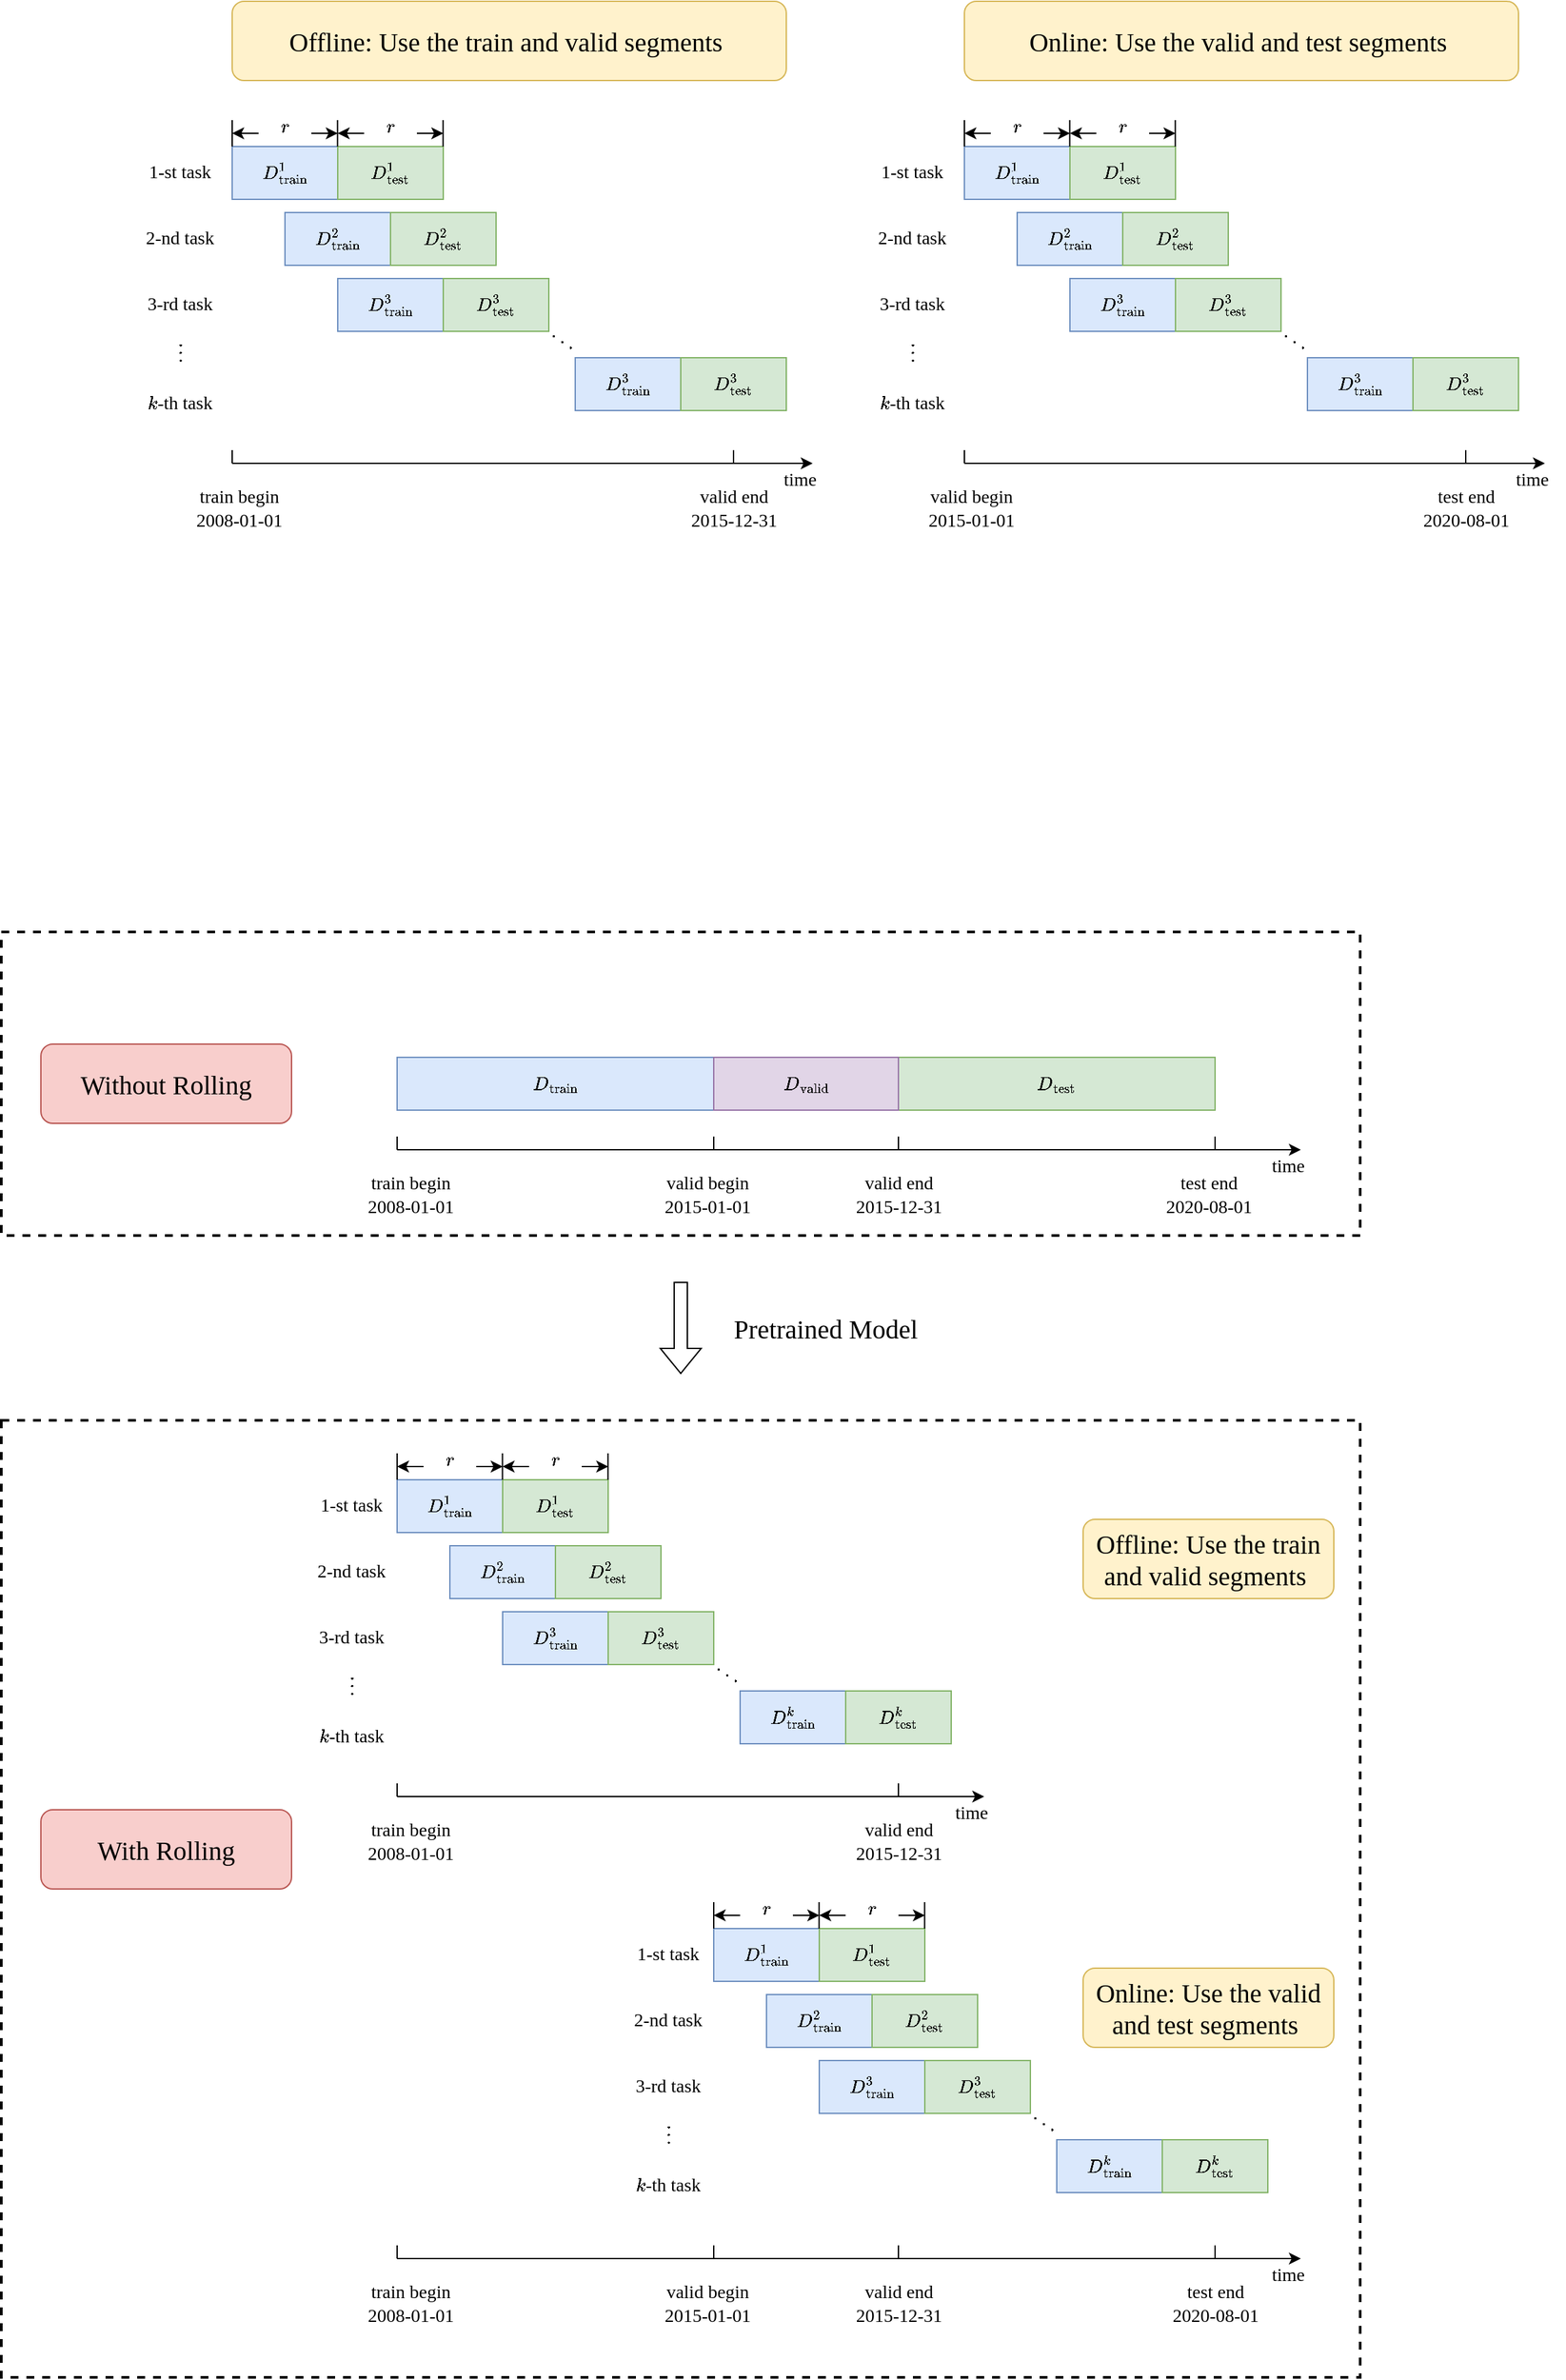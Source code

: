 <mxfile version="24.2.1" type="github">
  <diagram name="第 1 页" id="-favfwk0_6Bgqh363WiU">
    <mxGraphModel dx="2872" dy="2345" grid="1" gridSize="10" guides="1" tooltips="1" connect="1" arrows="1" fold="1" page="1" pageScale="1" pageWidth="827" pageHeight="1169" math="1" shadow="0">
      <root>
        <mxCell id="0" />
        <mxCell id="1" parent="0" />
        <mxCell id="jHQ71wUGAKdWTWvxTBNR-272" value="" style="rounded=0;whiteSpace=wrap;html=1;fillColor=none;dashed=1;strokeWidth=2;perimeterSpacing=0;glass=0;" vertex="1" parent="1">
          <mxGeometry x="-740" y="395" width="1030" height="725" as="geometry" />
        </mxCell>
        <mxCell id="jHQ71wUGAKdWTWvxTBNR-271" value="" style="rounded=0;whiteSpace=wrap;html=1;fillColor=none;dashed=1;strokeWidth=2;" vertex="1" parent="1">
          <mxGeometry x="-740" y="25" width="1030" height="230" as="geometry" />
        </mxCell>
        <mxCell id="jHQ71wUGAKdWTWvxTBNR-70" value="$$D^1_{\text{train}}$$" style="rounded=0;whiteSpace=wrap;html=1;fillColor=#dae8fc;strokeColor=#6c8ebf;" vertex="1" parent="1">
          <mxGeometry x="-440" y="440" width="80" height="40" as="geometry" />
        </mxCell>
        <mxCell id="jHQ71wUGAKdWTWvxTBNR-71" value="$$D^1_{\text{test}}$$" style="rounded=0;whiteSpace=wrap;html=1;fillColor=#d5e8d4;strokeColor=#82b366;" vertex="1" parent="1">
          <mxGeometry x="-360" y="440" width="80" height="40" as="geometry" />
        </mxCell>
        <mxCell id="jHQ71wUGAKdWTWvxTBNR-72" value="$$D^2_{\text{train}}$$" style="rounded=0;whiteSpace=wrap;html=1;fillColor=#dae8fc;strokeColor=#6c8ebf;" vertex="1" parent="1">
          <mxGeometry x="-400" y="490" width="80" height="40" as="geometry" />
        </mxCell>
        <mxCell id="jHQ71wUGAKdWTWvxTBNR-73" value="$$D^2_{\text{test}}$$" style="rounded=0;whiteSpace=wrap;html=1;fillColor=#d5e8d4;strokeColor=#82b366;" vertex="1" parent="1">
          <mxGeometry x="-320" y="490" width="80" height="40" as="geometry" />
        </mxCell>
        <mxCell id="jHQ71wUGAKdWTWvxTBNR-74" value="$$D^3_{\text{train}}$$" style="rounded=0;whiteSpace=wrap;html=1;fillColor=#dae8fc;strokeColor=#6c8ebf;" vertex="1" parent="1">
          <mxGeometry x="-360" y="540" width="80" height="40" as="geometry" />
        </mxCell>
        <mxCell id="jHQ71wUGAKdWTWvxTBNR-75" value="$$D^3_{\text{test}}$$" style="rounded=0;whiteSpace=wrap;html=1;fillColor=#d5e8d4;strokeColor=#82b366;" vertex="1" parent="1">
          <mxGeometry x="-280" y="540" width="80" height="40" as="geometry" />
        </mxCell>
        <mxCell id="jHQ71wUGAKdWTWvxTBNR-76" value="$$D^k_{\text{train}}$$" style="rounded=0;whiteSpace=wrap;html=1;fillColor=#dae8fc;strokeColor=#6c8ebf;" vertex="1" parent="1">
          <mxGeometry x="-180" y="600" width="80" height="40" as="geometry" />
        </mxCell>
        <mxCell id="jHQ71wUGAKdWTWvxTBNR-77" value="$$D^k_{\text{test}}$$" style="rounded=0;whiteSpace=wrap;html=1;fillColor=#d5e8d4;strokeColor=#82b366;" vertex="1" parent="1">
          <mxGeometry x="-100" y="600" width="80" height="40" as="geometry" />
        </mxCell>
        <mxCell id="jHQ71wUGAKdWTWvxTBNR-78" value="$$\ddots$$" style="text;html=1;align=center;verticalAlign=middle;resizable=0;points=[];autosize=1;strokeColor=none;fillColor=none;" vertex="1" parent="1">
          <mxGeometry x="-230" y="570" width="80" height="30" as="geometry" />
        </mxCell>
        <mxCell id="jHQ71wUGAKdWTWvxTBNR-79" value="" style="endArrow=classic;html=1;rounded=0;" edge="1" parent="1">
          <mxGeometry width="50" height="50" relative="1" as="geometry">
            <mxPoint x="-440" y="680" as="sourcePoint" />
            <mxPoint x="5" y="680" as="targetPoint" />
          </mxGeometry>
        </mxCell>
        <mxCell id="jHQ71wUGAKdWTWvxTBNR-80" value="&lt;font style=&quot;font-size: 14px;&quot; face=&quot;Times New Roman&quot;&gt;time&lt;/font&gt;" style="text;html=1;align=center;verticalAlign=middle;resizable=0;points=[];autosize=1;strokeColor=none;fillColor=none;" vertex="1" parent="1">
          <mxGeometry x="-30" y="678" width="50" height="30" as="geometry" />
        </mxCell>
        <mxCell id="jHQ71wUGAKdWTWvxTBNR-81" value="&lt;font style=&quot;font-size: 14px;&quot; face=&quot;Times New Roman&quot;&gt;1-st task&lt;/font&gt;" style="text;html=1;align=center;verticalAlign=middle;resizable=0;points=[];autosize=1;strokeColor=none;fillColor=none;" vertex="1" parent="1">
          <mxGeometry x="-510" y="445" width="70" height="30" as="geometry" />
        </mxCell>
        <mxCell id="jHQ71wUGAKdWTWvxTBNR-82" value="&lt;font style=&quot;font-size: 14px;&quot; face=&quot;Times New Roman&quot;&gt;2-nd task&lt;/font&gt;" style="text;html=1;align=center;verticalAlign=middle;resizable=0;points=[];autosize=1;strokeColor=none;fillColor=none;" vertex="1" parent="1">
          <mxGeometry x="-515" y="495" width="80" height="30" as="geometry" />
        </mxCell>
        <mxCell id="jHQ71wUGAKdWTWvxTBNR-83" value="&lt;font style=&quot;font-size: 14px;&quot; face=&quot;Times New Roman&quot;&gt;3-rd task&lt;/font&gt;" style="text;html=1;align=center;verticalAlign=middle;resizable=0;points=[];autosize=1;strokeColor=none;fillColor=none;" vertex="1" parent="1">
          <mxGeometry x="-510" y="545" width="70" height="30" as="geometry" />
        </mxCell>
        <mxCell id="jHQ71wUGAKdWTWvxTBNR-84" value="$$\vdots$$" style="text;html=1;align=center;verticalAlign=middle;resizable=0;points=[];autosize=1;strokeColor=none;fillColor=none;" vertex="1" parent="1">
          <mxGeometry x="-515" y="580" width="80" height="30" as="geometry" />
        </mxCell>
        <mxCell id="jHQ71wUGAKdWTWvxTBNR-85" value="&lt;font style=&quot;font-size: 14px;&quot; face=&quot;Times New Roman&quot;&gt;\(k\)-th task&lt;/font&gt;" style="text;html=1;align=center;verticalAlign=middle;resizable=0;points=[];autosize=1;strokeColor=none;fillColor=none;" vertex="1" parent="1">
          <mxGeometry x="-520" y="620" width="90" height="30" as="geometry" />
        </mxCell>
        <mxCell id="jHQ71wUGAKdWTWvxTBNR-86" value="" style="endArrow=none;html=1;rounded=0;exitX=0;exitY=0;exitDx=0;exitDy=0;" edge="1" parent="1" source="jHQ71wUGAKdWTWvxTBNR-70">
          <mxGeometry width="50" height="50" relative="1" as="geometry">
            <mxPoint x="-270" y="400" as="sourcePoint" />
            <mxPoint x="-440" y="420" as="targetPoint" />
          </mxGeometry>
        </mxCell>
        <mxCell id="jHQ71wUGAKdWTWvxTBNR-87" value="" style="endArrow=classic;html=1;rounded=0;" edge="1" parent="1">
          <mxGeometry width="50" height="50" relative="1" as="geometry">
            <mxPoint x="-420" y="430" as="sourcePoint" />
            <mxPoint x="-440" y="430" as="targetPoint" />
          </mxGeometry>
        </mxCell>
        <mxCell id="jHQ71wUGAKdWTWvxTBNR-88" value="$$r$$" style="text;html=1;align=center;verticalAlign=middle;resizable=0;points=[];autosize=1;strokeColor=none;fillColor=none;" vertex="1" parent="1">
          <mxGeometry x="-425" y="410" width="50" height="30" as="geometry" />
        </mxCell>
        <mxCell id="jHQ71wUGAKdWTWvxTBNR-89" value="" style="endArrow=classic;html=1;rounded=0;" edge="1" parent="1">
          <mxGeometry width="50" height="50" relative="1" as="geometry">
            <mxPoint x="-380" y="430" as="sourcePoint" />
            <mxPoint x="-360" y="430" as="targetPoint" />
          </mxGeometry>
        </mxCell>
        <mxCell id="jHQ71wUGAKdWTWvxTBNR-90" value="" style="endArrow=none;html=1;rounded=0;exitX=0;exitY=0;exitDx=0;exitDy=0;" edge="1" parent="1">
          <mxGeometry width="50" height="50" relative="1" as="geometry">
            <mxPoint x="-360.16" y="440" as="sourcePoint" />
            <mxPoint x="-360.16" y="420" as="targetPoint" />
          </mxGeometry>
        </mxCell>
        <mxCell id="jHQ71wUGAKdWTWvxTBNR-91" value="" style="endArrow=classic;html=1;rounded=0;" edge="1" parent="1">
          <mxGeometry width="50" height="50" relative="1" as="geometry">
            <mxPoint x="-340" y="430" as="sourcePoint" />
            <mxPoint x="-360" y="430" as="targetPoint" />
          </mxGeometry>
        </mxCell>
        <mxCell id="jHQ71wUGAKdWTWvxTBNR-92" value="$$r$$" style="text;html=1;align=center;verticalAlign=middle;resizable=0;points=[];autosize=1;strokeColor=none;fillColor=none;" vertex="1" parent="1">
          <mxGeometry x="-345" y="410" width="50" height="30" as="geometry" />
        </mxCell>
        <mxCell id="jHQ71wUGAKdWTWvxTBNR-93" value="" style="endArrow=classic;html=1;rounded=0;" edge="1" parent="1">
          <mxGeometry width="50" height="50" relative="1" as="geometry">
            <mxPoint x="-300" y="430" as="sourcePoint" />
            <mxPoint x="-280" y="430" as="targetPoint" />
          </mxGeometry>
        </mxCell>
        <mxCell id="jHQ71wUGAKdWTWvxTBNR-94" value="" style="endArrow=none;html=1;rounded=0;exitX=0;exitY=0;exitDx=0;exitDy=0;" edge="1" parent="1">
          <mxGeometry width="50" height="50" relative="1" as="geometry">
            <mxPoint x="-280.16" y="440" as="sourcePoint" />
            <mxPoint x="-280.16" y="420" as="targetPoint" />
          </mxGeometry>
        </mxCell>
        <mxCell id="jHQ71wUGAKdWTWvxTBNR-95" value="&lt;font face=&quot;Times New Roman&quot; style=&quot;font-size: 14px;&quot;&gt;train begin&lt;/font&gt;&lt;div style=&quot;font-size: 14px;&quot;&gt;&lt;font face=&quot;Times New Roman&quot; style=&quot;font-size: 14px;&quot;&gt;2008-01-01&lt;/font&gt;&lt;/div&gt;" style="text;html=1;align=center;verticalAlign=middle;resizable=0;points=[];autosize=1;strokeColor=none;fillColor=none;" vertex="1" parent="1">
          <mxGeometry x="-475" y="690" width="90" height="50" as="geometry" />
        </mxCell>
        <mxCell id="jHQ71wUGAKdWTWvxTBNR-96" value="&lt;font face=&quot;Times New Roman&quot; style=&quot;font-size: 14px;&quot;&gt;valid end&lt;/font&gt;&lt;div style=&quot;font-size: 14px;&quot;&gt;&lt;font face=&quot;Times New Roman&quot; style=&quot;font-size: 14px;&quot;&gt;2015-12-31&lt;/font&gt;&lt;/div&gt;" style="text;html=1;align=center;verticalAlign=middle;resizable=0;points=[];autosize=1;strokeColor=none;fillColor=none;" vertex="1" parent="1">
          <mxGeometry x="-105" y="690" width="90" height="50" as="geometry" />
        </mxCell>
        <mxCell id="jHQ71wUGAKdWTWvxTBNR-97" value="" style="endArrow=none;html=1;rounded=0;" edge="1" parent="1">
          <mxGeometry width="50" height="50" relative="1" as="geometry">
            <mxPoint x="-440" y="680" as="sourcePoint" />
            <mxPoint x="-440" y="670" as="targetPoint" />
          </mxGeometry>
        </mxCell>
        <mxCell id="jHQ71wUGAKdWTWvxTBNR-98" value="" style="endArrow=none;html=1;rounded=0;" edge="1" parent="1">
          <mxGeometry width="50" height="50" relative="1" as="geometry">
            <mxPoint x="-60" y="680" as="sourcePoint" />
            <mxPoint x="-60" y="670" as="targetPoint" />
          </mxGeometry>
        </mxCell>
        <mxCell id="jHQ71wUGAKdWTWvxTBNR-99" value="&lt;font face=&quot;Times New Roman&quot; style=&quot;font-size: 20px;&quot;&gt;Offline: Use the train and valid segments&amp;nbsp;&lt;/font&gt;" style="rounded=1;whiteSpace=wrap;html=1;fillColor=#fff2cc;strokeColor=#d6b656;" vertex="1" parent="1">
          <mxGeometry x="80" y="470" width="190" height="60" as="geometry" />
        </mxCell>
        <mxCell id="jHQ71wUGAKdWTWvxTBNR-100" value="&lt;font face=&quot;Times New Roman&quot; style=&quot;font-size: 20px;&quot;&gt;Online: Use the valid and test segments&amp;nbsp;&lt;/font&gt;" style="rounded=1;whiteSpace=wrap;html=1;fillColor=#fff2cc;strokeColor=#d6b656;" vertex="1" parent="1">
          <mxGeometry x="80" y="810" width="190" height="60" as="geometry" />
        </mxCell>
        <mxCell id="jHQ71wUGAKdWTWvxTBNR-101" value="$$D_{\text{train}}$$" style="rounded=0;whiteSpace=wrap;html=1;fillColor=#dae8fc;strokeColor=#6c8ebf;" vertex="1" parent="1">
          <mxGeometry x="-440" y="120" width="240" height="40" as="geometry" />
        </mxCell>
        <mxCell id="jHQ71wUGAKdWTWvxTBNR-102" value="$$D_{\text{test}}$$" style="rounded=0;whiteSpace=wrap;html=1;fillColor=#d5e8d4;strokeColor=#82b366;" vertex="1" parent="1">
          <mxGeometry x="-60" y="120" width="240" height="40" as="geometry" />
        </mxCell>
        <mxCell id="jHQ71wUGAKdWTWvxTBNR-103" value="$$D_{\text{valid}}$$" style="rounded=0;whiteSpace=wrap;html=1;fillColor=#e1d5e7;strokeColor=#9673a6;" vertex="1" parent="1">
          <mxGeometry x="-200" y="120" width="140" height="40" as="geometry" />
        </mxCell>
        <mxCell id="jHQ71wUGAKdWTWvxTBNR-142" value="" style="endArrow=classic;html=1;rounded=0;" edge="1" parent="1">
          <mxGeometry width="50" height="50" relative="1" as="geometry">
            <mxPoint x="-440" y="1030" as="sourcePoint" />
            <mxPoint x="245" y="1030" as="targetPoint" />
          </mxGeometry>
        </mxCell>
        <mxCell id="jHQ71wUGAKdWTWvxTBNR-143" value="&lt;font style=&quot;font-size: 14px;&quot; face=&quot;Times New Roman&quot;&gt;time&lt;/font&gt;" style="text;html=1;align=center;verticalAlign=middle;resizable=0;points=[];autosize=1;strokeColor=none;fillColor=none;" vertex="1" parent="1">
          <mxGeometry x="210" y="1028" width="50" height="30" as="geometry" />
        </mxCell>
        <mxCell id="jHQ71wUGAKdWTWvxTBNR-159" value="&lt;font face=&quot;Times New Roman&quot; style=&quot;font-size: 14px;&quot;&gt;test end&lt;/font&gt;&lt;div style=&quot;font-size: 14px;&quot;&gt;&lt;font face=&quot;Times New Roman&quot; style=&quot;font-size: 14px;&quot;&gt;2020-08-01&lt;/font&gt;&lt;/div&gt;" style="text;html=1;align=center;verticalAlign=middle;resizable=0;points=[];autosize=1;strokeColor=none;fillColor=none;" vertex="1" parent="1">
          <mxGeometry x="135" y="1040" width="90" height="50" as="geometry" />
        </mxCell>
        <mxCell id="jHQ71wUGAKdWTWvxTBNR-160" value="" style="endArrow=none;html=1;rounded=0;" edge="1" parent="1">
          <mxGeometry width="50" height="50" relative="1" as="geometry">
            <mxPoint x="-200" y="1030" as="sourcePoint" />
            <mxPoint x="-200" y="1020" as="targetPoint" />
          </mxGeometry>
        </mxCell>
        <mxCell id="jHQ71wUGAKdWTWvxTBNR-161" value="" style="endArrow=none;html=1;rounded=0;" edge="1" parent="1">
          <mxGeometry width="50" height="50" relative="1" as="geometry">
            <mxPoint x="180" y="1030" as="sourcePoint" />
            <mxPoint x="180" y="1020" as="targetPoint" />
          </mxGeometry>
        </mxCell>
        <mxCell id="jHQ71wUGAKdWTWvxTBNR-162" value="$$D^1_{\text{train}}$$" style="rounded=0;whiteSpace=wrap;html=1;fillColor=#dae8fc;strokeColor=#6c8ebf;" vertex="1" parent="1">
          <mxGeometry x="-10" y="-570" width="80" height="40" as="geometry" />
        </mxCell>
        <mxCell id="jHQ71wUGAKdWTWvxTBNR-163" value="$$D^1_{\text{test}}$$" style="rounded=0;whiteSpace=wrap;html=1;fillColor=#d5e8d4;strokeColor=#82b366;" vertex="1" parent="1">
          <mxGeometry x="70" y="-570" width="80" height="40" as="geometry" />
        </mxCell>
        <mxCell id="jHQ71wUGAKdWTWvxTBNR-164" value="$$D^2_{\text{train}}$$" style="rounded=0;whiteSpace=wrap;html=1;fillColor=#dae8fc;strokeColor=#6c8ebf;" vertex="1" parent="1">
          <mxGeometry x="30" y="-520" width="80" height="40" as="geometry" />
        </mxCell>
        <mxCell id="jHQ71wUGAKdWTWvxTBNR-165" value="$$D^2_{\text{test}}$$" style="rounded=0;whiteSpace=wrap;html=1;fillColor=#d5e8d4;strokeColor=#82b366;" vertex="1" parent="1">
          <mxGeometry x="110" y="-520" width="80" height="40" as="geometry" />
        </mxCell>
        <mxCell id="jHQ71wUGAKdWTWvxTBNR-166" value="$$D^3_{\text{train}}$$" style="rounded=0;whiteSpace=wrap;html=1;fillColor=#dae8fc;strokeColor=#6c8ebf;" vertex="1" parent="1">
          <mxGeometry x="70" y="-470" width="80" height="40" as="geometry" />
        </mxCell>
        <mxCell id="jHQ71wUGAKdWTWvxTBNR-167" value="$$D^3_{\text{test}}$$" style="rounded=0;whiteSpace=wrap;html=1;fillColor=#d5e8d4;strokeColor=#82b366;" vertex="1" parent="1">
          <mxGeometry x="150" y="-470" width="80" height="40" as="geometry" />
        </mxCell>
        <mxCell id="jHQ71wUGAKdWTWvxTBNR-168" value="$$D^3_{\text{train}}$$" style="rounded=0;whiteSpace=wrap;html=1;fillColor=#dae8fc;strokeColor=#6c8ebf;" vertex="1" parent="1">
          <mxGeometry x="250" y="-410" width="80" height="40" as="geometry" />
        </mxCell>
        <mxCell id="jHQ71wUGAKdWTWvxTBNR-169" value="$$D^3_{\text{test}}$$" style="rounded=0;whiteSpace=wrap;html=1;fillColor=#d5e8d4;strokeColor=#82b366;" vertex="1" parent="1">
          <mxGeometry x="330" y="-410" width="80" height="40" as="geometry" />
        </mxCell>
        <mxCell id="jHQ71wUGAKdWTWvxTBNR-170" value="$$\ddots$$" style="text;html=1;align=center;verticalAlign=middle;resizable=0;points=[];autosize=1;strokeColor=none;fillColor=none;" vertex="1" parent="1">
          <mxGeometry x="200" y="-440" width="80" height="30" as="geometry" />
        </mxCell>
        <mxCell id="jHQ71wUGAKdWTWvxTBNR-171" value="" style="endArrow=classic;html=1;rounded=0;" edge="1" parent="1">
          <mxGeometry width="50" height="50" relative="1" as="geometry">
            <mxPoint x="-10" y="-330" as="sourcePoint" />
            <mxPoint x="430" y="-330" as="targetPoint" />
          </mxGeometry>
        </mxCell>
        <mxCell id="jHQ71wUGAKdWTWvxTBNR-172" value="&lt;font style=&quot;font-size: 14px;&quot; face=&quot;Times New Roman&quot;&gt;time&lt;/font&gt;" style="text;html=1;align=center;verticalAlign=middle;resizable=0;points=[];autosize=1;strokeColor=none;fillColor=none;" vertex="1" parent="1">
          <mxGeometry x="395" y="-332" width="50" height="30" as="geometry" />
        </mxCell>
        <mxCell id="jHQ71wUGAKdWTWvxTBNR-173" value="&lt;font style=&quot;font-size: 14px;&quot; face=&quot;Times New Roman&quot;&gt;1-st task&lt;/font&gt;" style="text;html=1;align=center;verticalAlign=middle;resizable=0;points=[];autosize=1;strokeColor=none;fillColor=none;" vertex="1" parent="1">
          <mxGeometry x="-85" y="-565" width="70" height="30" as="geometry" />
        </mxCell>
        <mxCell id="jHQ71wUGAKdWTWvxTBNR-174" value="&lt;font style=&quot;font-size: 14px;&quot; face=&quot;Times New Roman&quot;&gt;2-nd task&lt;/font&gt;" style="text;html=1;align=center;verticalAlign=middle;resizable=0;points=[];autosize=1;strokeColor=none;fillColor=none;" vertex="1" parent="1">
          <mxGeometry x="-90" y="-515" width="80" height="30" as="geometry" />
        </mxCell>
        <mxCell id="jHQ71wUGAKdWTWvxTBNR-175" value="&lt;font style=&quot;font-size: 14px;&quot; face=&quot;Times New Roman&quot;&gt;3-rd task&lt;/font&gt;" style="text;html=1;align=center;verticalAlign=middle;resizable=0;points=[];autosize=1;strokeColor=none;fillColor=none;" vertex="1" parent="1">
          <mxGeometry x="-85" y="-465" width="70" height="30" as="geometry" />
        </mxCell>
        <mxCell id="jHQ71wUGAKdWTWvxTBNR-176" value="$$\vdots$$" style="text;html=1;align=center;verticalAlign=middle;resizable=0;points=[];autosize=1;strokeColor=none;fillColor=none;" vertex="1" parent="1">
          <mxGeometry x="-90" y="-430" width="80" height="30" as="geometry" />
        </mxCell>
        <mxCell id="jHQ71wUGAKdWTWvxTBNR-177" value="&lt;font style=&quot;font-size: 14px;&quot; face=&quot;Times New Roman&quot;&gt;\(k\)-th task&lt;/font&gt;" style="text;html=1;align=center;verticalAlign=middle;resizable=0;points=[];autosize=1;strokeColor=none;fillColor=none;" vertex="1" parent="1">
          <mxGeometry x="-95" y="-390" width="90" height="30" as="geometry" />
        </mxCell>
        <mxCell id="jHQ71wUGAKdWTWvxTBNR-178" value="" style="endArrow=none;html=1;rounded=0;exitX=0;exitY=0;exitDx=0;exitDy=0;" edge="1" parent="1" source="jHQ71wUGAKdWTWvxTBNR-162">
          <mxGeometry width="50" height="50" relative="1" as="geometry">
            <mxPoint x="160" y="-610" as="sourcePoint" />
            <mxPoint x="-10" y="-590" as="targetPoint" />
          </mxGeometry>
        </mxCell>
        <mxCell id="jHQ71wUGAKdWTWvxTBNR-179" value="" style="endArrow=classic;html=1;rounded=0;" edge="1" parent="1">
          <mxGeometry width="50" height="50" relative="1" as="geometry">
            <mxPoint x="10" y="-580" as="sourcePoint" />
            <mxPoint x="-10" y="-580" as="targetPoint" />
          </mxGeometry>
        </mxCell>
        <mxCell id="jHQ71wUGAKdWTWvxTBNR-180" value="$$r$$" style="text;html=1;align=center;verticalAlign=middle;resizable=0;points=[];autosize=1;strokeColor=none;fillColor=none;" vertex="1" parent="1">
          <mxGeometry x="5" y="-600" width="50" height="30" as="geometry" />
        </mxCell>
        <mxCell id="jHQ71wUGAKdWTWvxTBNR-181" value="" style="endArrow=classic;html=1;rounded=0;" edge="1" parent="1">
          <mxGeometry width="50" height="50" relative="1" as="geometry">
            <mxPoint x="50" y="-580" as="sourcePoint" />
            <mxPoint x="70" y="-580" as="targetPoint" />
          </mxGeometry>
        </mxCell>
        <mxCell id="jHQ71wUGAKdWTWvxTBNR-182" value="" style="endArrow=none;html=1;rounded=0;exitX=0;exitY=0;exitDx=0;exitDy=0;" edge="1" parent="1">
          <mxGeometry width="50" height="50" relative="1" as="geometry">
            <mxPoint x="69.84" y="-570" as="sourcePoint" />
            <mxPoint x="69.84" y="-590" as="targetPoint" />
          </mxGeometry>
        </mxCell>
        <mxCell id="jHQ71wUGAKdWTWvxTBNR-183" value="" style="endArrow=classic;html=1;rounded=0;" edge="1" parent="1">
          <mxGeometry width="50" height="50" relative="1" as="geometry">
            <mxPoint x="90" y="-580" as="sourcePoint" />
            <mxPoint x="70" y="-580" as="targetPoint" />
          </mxGeometry>
        </mxCell>
        <mxCell id="jHQ71wUGAKdWTWvxTBNR-184" value="$$r$$" style="text;html=1;align=center;verticalAlign=middle;resizable=0;points=[];autosize=1;strokeColor=none;fillColor=none;" vertex="1" parent="1">
          <mxGeometry x="85" y="-600" width="50" height="30" as="geometry" />
        </mxCell>
        <mxCell id="jHQ71wUGAKdWTWvxTBNR-185" value="" style="endArrow=classic;html=1;rounded=0;" edge="1" parent="1">
          <mxGeometry width="50" height="50" relative="1" as="geometry">
            <mxPoint x="130" y="-580" as="sourcePoint" />
            <mxPoint x="150" y="-580" as="targetPoint" />
          </mxGeometry>
        </mxCell>
        <mxCell id="jHQ71wUGAKdWTWvxTBNR-186" value="" style="endArrow=none;html=1;rounded=0;exitX=0;exitY=0;exitDx=0;exitDy=0;" edge="1" parent="1">
          <mxGeometry width="50" height="50" relative="1" as="geometry">
            <mxPoint x="149.84" y="-570" as="sourcePoint" />
            <mxPoint x="149.84" y="-590" as="targetPoint" />
          </mxGeometry>
        </mxCell>
        <mxCell id="jHQ71wUGAKdWTWvxTBNR-187" value="&lt;font face=&quot;Times New Roman&quot; style=&quot;font-size: 14px;&quot;&gt;valid begin&lt;/font&gt;&lt;div style=&quot;font-size: 14px;&quot;&gt;&lt;font face=&quot;Times New Roman&quot; style=&quot;font-size: 14px;&quot;&gt;2015-01-01&lt;/font&gt;&lt;/div&gt;" style="text;html=1;align=center;verticalAlign=middle;resizable=0;points=[];autosize=1;strokeColor=none;fillColor=none;" vertex="1" parent="1">
          <mxGeometry x="-50" y="-320" width="90" height="50" as="geometry" />
        </mxCell>
        <mxCell id="jHQ71wUGAKdWTWvxTBNR-188" value="&lt;font face=&quot;Times New Roman&quot; style=&quot;font-size: 14px;&quot;&gt;test end&lt;/font&gt;&lt;div style=&quot;font-size: 14px;&quot;&gt;&lt;font face=&quot;Times New Roman&quot; style=&quot;font-size: 14px;&quot;&gt;2020-08-01&lt;/font&gt;&lt;/div&gt;" style="text;html=1;align=center;verticalAlign=middle;resizable=0;points=[];autosize=1;strokeColor=none;fillColor=none;" vertex="1" parent="1">
          <mxGeometry x="325" y="-320" width="90" height="50" as="geometry" />
        </mxCell>
        <mxCell id="jHQ71wUGAKdWTWvxTBNR-189" value="" style="endArrow=none;html=1;rounded=0;exitX=0;exitY=0;exitDx=0;exitDy=0;" edge="1" parent="1">
          <mxGeometry width="50" height="50" relative="1" as="geometry">
            <mxPoint x="-10" y="-330" as="sourcePoint" />
            <mxPoint x="-10" y="-340" as="targetPoint" />
          </mxGeometry>
        </mxCell>
        <mxCell id="jHQ71wUGAKdWTWvxTBNR-190" value="" style="endArrow=none;html=1;rounded=0;" edge="1" parent="1">
          <mxGeometry width="50" height="50" relative="1" as="geometry">
            <mxPoint x="370" y="-330" as="sourcePoint" />
            <mxPoint x="370" y="-340" as="targetPoint" />
          </mxGeometry>
        </mxCell>
        <mxCell id="jHQ71wUGAKdWTWvxTBNR-191" value="$$D^1_{\text{train}}$$" style="rounded=0;whiteSpace=wrap;html=1;fillColor=#dae8fc;strokeColor=#6c8ebf;" vertex="1" parent="1">
          <mxGeometry x="-565" y="-570" width="80" height="40" as="geometry" />
        </mxCell>
        <mxCell id="jHQ71wUGAKdWTWvxTBNR-192" value="$$D^1_{\text{test}}$$" style="rounded=0;whiteSpace=wrap;html=1;fillColor=#d5e8d4;strokeColor=#82b366;" vertex="1" parent="1">
          <mxGeometry x="-485" y="-570" width="80" height="40" as="geometry" />
        </mxCell>
        <mxCell id="jHQ71wUGAKdWTWvxTBNR-193" value="$$D^2_{\text{train}}$$" style="rounded=0;whiteSpace=wrap;html=1;fillColor=#dae8fc;strokeColor=#6c8ebf;" vertex="1" parent="1">
          <mxGeometry x="-525" y="-520" width="80" height="40" as="geometry" />
        </mxCell>
        <mxCell id="jHQ71wUGAKdWTWvxTBNR-194" value="$$D^2_{\text{test}}$$" style="rounded=0;whiteSpace=wrap;html=1;fillColor=#d5e8d4;strokeColor=#82b366;" vertex="1" parent="1">
          <mxGeometry x="-445" y="-520" width="80" height="40" as="geometry" />
        </mxCell>
        <mxCell id="jHQ71wUGAKdWTWvxTBNR-195" value="$$D^3_{\text{train}}$$" style="rounded=0;whiteSpace=wrap;html=1;fillColor=#dae8fc;strokeColor=#6c8ebf;" vertex="1" parent="1">
          <mxGeometry x="-485" y="-470" width="80" height="40" as="geometry" />
        </mxCell>
        <mxCell id="jHQ71wUGAKdWTWvxTBNR-196" value="$$D^3_{\text{test}}$$" style="rounded=0;whiteSpace=wrap;html=1;fillColor=#d5e8d4;strokeColor=#82b366;" vertex="1" parent="1">
          <mxGeometry x="-405" y="-470" width="80" height="40" as="geometry" />
        </mxCell>
        <mxCell id="jHQ71wUGAKdWTWvxTBNR-197" value="$$D^3_{\text{train}}$$" style="rounded=0;whiteSpace=wrap;html=1;fillColor=#dae8fc;strokeColor=#6c8ebf;" vertex="1" parent="1">
          <mxGeometry x="-305" y="-410" width="80" height="40" as="geometry" />
        </mxCell>
        <mxCell id="jHQ71wUGAKdWTWvxTBNR-198" value="$$D^3_{\text{test}}$$" style="rounded=0;whiteSpace=wrap;html=1;fillColor=#d5e8d4;strokeColor=#82b366;" vertex="1" parent="1">
          <mxGeometry x="-225" y="-410" width="80" height="40" as="geometry" />
        </mxCell>
        <mxCell id="jHQ71wUGAKdWTWvxTBNR-199" value="$$\ddots$$" style="text;html=1;align=center;verticalAlign=middle;resizable=0;points=[];autosize=1;strokeColor=none;fillColor=none;" vertex="1" parent="1">
          <mxGeometry x="-355" y="-440" width="80" height="30" as="geometry" />
        </mxCell>
        <mxCell id="jHQ71wUGAKdWTWvxTBNR-200" value="" style="endArrow=classic;html=1;rounded=0;" edge="1" parent="1">
          <mxGeometry width="50" height="50" relative="1" as="geometry">
            <mxPoint x="-565" y="-330" as="sourcePoint" />
            <mxPoint x="-125" y="-330" as="targetPoint" />
          </mxGeometry>
        </mxCell>
        <mxCell id="jHQ71wUGAKdWTWvxTBNR-201" value="&lt;font style=&quot;font-size: 14px;&quot; face=&quot;Times New Roman&quot;&gt;time&lt;/font&gt;" style="text;html=1;align=center;verticalAlign=middle;resizable=0;points=[];autosize=1;strokeColor=none;fillColor=none;" vertex="1" parent="1">
          <mxGeometry x="-160" y="-332" width="50" height="30" as="geometry" />
        </mxCell>
        <mxCell id="jHQ71wUGAKdWTWvxTBNR-202" value="&lt;font style=&quot;font-size: 14px;&quot; face=&quot;Times New Roman&quot;&gt;1-st task&lt;/font&gt;" style="text;html=1;align=center;verticalAlign=middle;resizable=0;points=[];autosize=1;strokeColor=none;fillColor=none;" vertex="1" parent="1">
          <mxGeometry x="-640" y="-565" width="70" height="30" as="geometry" />
        </mxCell>
        <mxCell id="jHQ71wUGAKdWTWvxTBNR-203" value="&lt;font style=&quot;font-size: 14px;&quot; face=&quot;Times New Roman&quot;&gt;2-nd task&lt;/font&gt;" style="text;html=1;align=center;verticalAlign=middle;resizable=0;points=[];autosize=1;strokeColor=none;fillColor=none;" vertex="1" parent="1">
          <mxGeometry x="-645" y="-515" width="80" height="30" as="geometry" />
        </mxCell>
        <mxCell id="jHQ71wUGAKdWTWvxTBNR-204" value="&lt;font style=&quot;font-size: 14px;&quot; face=&quot;Times New Roman&quot;&gt;3-rd task&lt;/font&gt;" style="text;html=1;align=center;verticalAlign=middle;resizable=0;points=[];autosize=1;strokeColor=none;fillColor=none;" vertex="1" parent="1">
          <mxGeometry x="-640" y="-465" width="70" height="30" as="geometry" />
        </mxCell>
        <mxCell id="jHQ71wUGAKdWTWvxTBNR-205" value="$$\vdots$$" style="text;html=1;align=center;verticalAlign=middle;resizable=0;points=[];autosize=1;strokeColor=none;fillColor=none;" vertex="1" parent="1">
          <mxGeometry x="-645" y="-430" width="80" height="30" as="geometry" />
        </mxCell>
        <mxCell id="jHQ71wUGAKdWTWvxTBNR-206" value="&lt;font style=&quot;font-size: 14px;&quot; face=&quot;Times New Roman&quot;&gt;\(k\)-th task&lt;/font&gt;" style="text;html=1;align=center;verticalAlign=middle;resizable=0;points=[];autosize=1;strokeColor=none;fillColor=none;" vertex="1" parent="1">
          <mxGeometry x="-650" y="-390" width="90" height="30" as="geometry" />
        </mxCell>
        <mxCell id="jHQ71wUGAKdWTWvxTBNR-207" value="" style="endArrow=none;html=1;rounded=0;exitX=0;exitY=0;exitDx=0;exitDy=0;" edge="1" parent="1" source="jHQ71wUGAKdWTWvxTBNR-191">
          <mxGeometry width="50" height="50" relative="1" as="geometry">
            <mxPoint x="-395" y="-610" as="sourcePoint" />
            <mxPoint x="-565" y="-590" as="targetPoint" />
          </mxGeometry>
        </mxCell>
        <mxCell id="jHQ71wUGAKdWTWvxTBNR-208" value="" style="endArrow=classic;html=1;rounded=0;" edge="1" parent="1">
          <mxGeometry width="50" height="50" relative="1" as="geometry">
            <mxPoint x="-545" y="-580" as="sourcePoint" />
            <mxPoint x="-565" y="-580" as="targetPoint" />
          </mxGeometry>
        </mxCell>
        <mxCell id="jHQ71wUGAKdWTWvxTBNR-209" value="$$r$$" style="text;html=1;align=center;verticalAlign=middle;resizable=0;points=[];autosize=1;strokeColor=none;fillColor=none;" vertex="1" parent="1">
          <mxGeometry x="-550" y="-600" width="50" height="30" as="geometry" />
        </mxCell>
        <mxCell id="jHQ71wUGAKdWTWvxTBNR-210" value="" style="endArrow=classic;html=1;rounded=0;" edge="1" parent="1">
          <mxGeometry width="50" height="50" relative="1" as="geometry">
            <mxPoint x="-505" y="-580" as="sourcePoint" />
            <mxPoint x="-485" y="-580" as="targetPoint" />
          </mxGeometry>
        </mxCell>
        <mxCell id="jHQ71wUGAKdWTWvxTBNR-211" value="" style="endArrow=none;html=1;rounded=0;exitX=0;exitY=0;exitDx=0;exitDy=0;" edge="1" parent="1">
          <mxGeometry width="50" height="50" relative="1" as="geometry">
            <mxPoint x="-485.16" y="-570" as="sourcePoint" />
            <mxPoint x="-485.16" y="-590" as="targetPoint" />
          </mxGeometry>
        </mxCell>
        <mxCell id="jHQ71wUGAKdWTWvxTBNR-212" value="" style="endArrow=classic;html=1;rounded=0;" edge="1" parent="1">
          <mxGeometry width="50" height="50" relative="1" as="geometry">
            <mxPoint x="-465" y="-580" as="sourcePoint" />
            <mxPoint x="-485" y="-580" as="targetPoint" />
          </mxGeometry>
        </mxCell>
        <mxCell id="jHQ71wUGAKdWTWvxTBNR-213" value="$$r$$" style="text;html=1;align=center;verticalAlign=middle;resizable=0;points=[];autosize=1;strokeColor=none;fillColor=none;" vertex="1" parent="1">
          <mxGeometry x="-470" y="-600" width="50" height="30" as="geometry" />
        </mxCell>
        <mxCell id="jHQ71wUGAKdWTWvxTBNR-214" value="" style="endArrow=classic;html=1;rounded=0;" edge="1" parent="1">
          <mxGeometry width="50" height="50" relative="1" as="geometry">
            <mxPoint x="-425" y="-580" as="sourcePoint" />
            <mxPoint x="-405" y="-580" as="targetPoint" />
          </mxGeometry>
        </mxCell>
        <mxCell id="jHQ71wUGAKdWTWvxTBNR-215" value="" style="endArrow=none;html=1;rounded=0;exitX=0;exitY=0;exitDx=0;exitDy=0;" edge="1" parent="1">
          <mxGeometry width="50" height="50" relative="1" as="geometry">
            <mxPoint x="-405.16" y="-570" as="sourcePoint" />
            <mxPoint x="-405.16" y="-590" as="targetPoint" />
          </mxGeometry>
        </mxCell>
        <mxCell id="jHQ71wUGAKdWTWvxTBNR-216" value="&lt;font face=&quot;Times New Roman&quot; style=&quot;font-size: 14px;&quot;&gt;train begin&lt;/font&gt;&lt;div style=&quot;font-size: 14px;&quot;&gt;&lt;font face=&quot;Times New Roman&quot; style=&quot;font-size: 14px;&quot;&gt;2008-01-01&lt;/font&gt;&lt;/div&gt;" style="text;html=1;align=center;verticalAlign=middle;resizable=0;points=[];autosize=1;strokeColor=none;fillColor=none;" vertex="1" parent="1">
          <mxGeometry x="-605" y="-320" width="90" height="50" as="geometry" />
        </mxCell>
        <mxCell id="jHQ71wUGAKdWTWvxTBNR-217" value="&lt;font face=&quot;Times New Roman&quot; style=&quot;font-size: 14px;&quot;&gt;valid end&lt;/font&gt;&lt;div style=&quot;font-size: 14px;&quot;&gt;&lt;font face=&quot;Times New Roman&quot; style=&quot;font-size: 14px;&quot;&gt;2015-12-31&lt;/font&gt;&lt;/div&gt;" style="text;html=1;align=center;verticalAlign=middle;resizable=0;points=[];autosize=1;strokeColor=none;fillColor=none;" vertex="1" parent="1">
          <mxGeometry x="-230" y="-320" width="90" height="50" as="geometry" />
        </mxCell>
        <mxCell id="jHQ71wUGAKdWTWvxTBNR-218" value="" style="endArrow=none;html=1;rounded=0;exitX=0;exitY=0;exitDx=0;exitDy=0;" edge="1" parent="1">
          <mxGeometry width="50" height="50" relative="1" as="geometry">
            <mxPoint x="-565" y="-330" as="sourcePoint" />
            <mxPoint x="-565" y="-340" as="targetPoint" />
          </mxGeometry>
        </mxCell>
        <mxCell id="jHQ71wUGAKdWTWvxTBNR-219" value="" style="endArrow=none;html=1;rounded=0;" edge="1" parent="1">
          <mxGeometry width="50" height="50" relative="1" as="geometry">
            <mxPoint x="-185" y="-330" as="sourcePoint" />
            <mxPoint x="-185" y="-340" as="targetPoint" />
          </mxGeometry>
        </mxCell>
        <mxCell id="jHQ71wUGAKdWTWvxTBNR-220" value="&lt;font face=&quot;Times New Roman&quot; style=&quot;font-size: 20px;&quot;&gt;Offline: Use the train and valid segments&amp;nbsp;&lt;/font&gt;" style="rounded=1;whiteSpace=wrap;html=1;fillColor=#fff2cc;strokeColor=#d6b656;" vertex="1" parent="1">
          <mxGeometry x="-565" y="-680" width="420" height="60" as="geometry" />
        </mxCell>
        <mxCell id="jHQ71wUGAKdWTWvxTBNR-221" value="&lt;font face=&quot;Times New Roman&quot; style=&quot;font-size: 20px;&quot;&gt;Online: Use the valid and test segments&amp;nbsp;&lt;/font&gt;" style="rounded=1;whiteSpace=wrap;html=1;fillColor=#fff2cc;strokeColor=#d6b656;" vertex="1" parent="1">
          <mxGeometry x="-10" y="-680" width="420" height="60" as="geometry" />
        </mxCell>
        <mxCell id="jHQ71wUGAKdWTWvxTBNR-222" value="" style="endArrow=none;html=1;rounded=0;" edge="1" parent="1">
          <mxGeometry width="50" height="50" relative="1" as="geometry">
            <mxPoint x="-440" y="1030" as="sourcePoint" />
            <mxPoint x="-440" y="1020" as="targetPoint" />
          </mxGeometry>
        </mxCell>
        <mxCell id="jHQ71wUGAKdWTWvxTBNR-223" value="&lt;font face=&quot;Times New Roman&quot; style=&quot;font-size: 14px;&quot;&gt;train begin&lt;/font&gt;&lt;div style=&quot;font-size: 14px;&quot;&gt;&lt;font face=&quot;Times New Roman&quot; style=&quot;font-size: 14px;&quot;&gt;2008-01-01&lt;/font&gt;&lt;/div&gt;" style="text;html=1;align=center;verticalAlign=middle;resizable=0;points=[];autosize=1;strokeColor=none;fillColor=none;" vertex="1" parent="1">
          <mxGeometry x="-475" y="1040" width="90" height="50" as="geometry" />
        </mxCell>
        <mxCell id="jHQ71wUGAKdWTWvxTBNR-224" value="&lt;font face=&quot;Times New Roman&quot; style=&quot;font-size: 14px;&quot;&gt;valid end&lt;/font&gt;&lt;div style=&quot;font-size: 14px;&quot;&gt;&lt;font face=&quot;Times New Roman&quot; style=&quot;font-size: 14px;&quot;&gt;2015-12-31&lt;/font&gt;&lt;/div&gt;" style="text;html=1;align=center;verticalAlign=middle;resizable=0;points=[];autosize=1;strokeColor=none;fillColor=none;" vertex="1" parent="1">
          <mxGeometry x="-105" y="1040" width="90" height="50" as="geometry" />
        </mxCell>
        <mxCell id="jHQ71wUGAKdWTWvxTBNR-225" value="" style="endArrow=none;html=1;rounded=0;" edge="1" parent="1">
          <mxGeometry width="50" height="50" relative="1" as="geometry">
            <mxPoint x="-60" y="1030" as="sourcePoint" />
            <mxPoint x="-60" y="1020" as="targetPoint" />
          </mxGeometry>
        </mxCell>
        <mxCell id="jHQ71wUGAKdWTWvxTBNR-236" value="$$D^1_{\text{train}}$$" style="rounded=0;whiteSpace=wrap;html=1;fillColor=#dae8fc;strokeColor=#6c8ebf;" vertex="1" parent="1">
          <mxGeometry x="-200" y="780" width="80" height="40" as="geometry" />
        </mxCell>
        <mxCell id="jHQ71wUGAKdWTWvxTBNR-237" value="$$D^1_{\text{test}}$$" style="rounded=0;whiteSpace=wrap;html=1;fillColor=#d5e8d4;strokeColor=#82b366;" vertex="1" parent="1">
          <mxGeometry x="-120" y="780" width="80" height="40" as="geometry" />
        </mxCell>
        <mxCell id="jHQ71wUGAKdWTWvxTBNR-238" value="$$D^2_{\text{train}}$$" style="rounded=0;whiteSpace=wrap;html=1;fillColor=#dae8fc;strokeColor=#6c8ebf;" vertex="1" parent="1">
          <mxGeometry x="-160" y="830" width="80" height="40" as="geometry" />
        </mxCell>
        <mxCell id="jHQ71wUGAKdWTWvxTBNR-239" value="$$D^2_{\text{test}}$$" style="rounded=0;whiteSpace=wrap;html=1;fillColor=#d5e8d4;strokeColor=#82b366;" vertex="1" parent="1">
          <mxGeometry x="-80" y="830" width="80" height="40" as="geometry" />
        </mxCell>
        <mxCell id="jHQ71wUGAKdWTWvxTBNR-240" value="$$D^3_{\text{train}}$$" style="rounded=0;whiteSpace=wrap;html=1;fillColor=#dae8fc;strokeColor=#6c8ebf;" vertex="1" parent="1">
          <mxGeometry x="-120" y="880" width="80" height="40" as="geometry" />
        </mxCell>
        <mxCell id="jHQ71wUGAKdWTWvxTBNR-241" value="$$D^3_{\text{test}}$$" style="rounded=0;whiteSpace=wrap;html=1;fillColor=#d5e8d4;strokeColor=#82b366;" vertex="1" parent="1">
          <mxGeometry x="-40" y="880" width="80" height="40" as="geometry" />
        </mxCell>
        <mxCell id="jHQ71wUGAKdWTWvxTBNR-242" value="$$D^k_{\text{train}}$$" style="rounded=0;whiteSpace=wrap;html=1;fillColor=#dae8fc;strokeColor=#6c8ebf;" vertex="1" parent="1">
          <mxGeometry x="60" y="940" width="80" height="40" as="geometry" />
        </mxCell>
        <mxCell id="jHQ71wUGAKdWTWvxTBNR-243" value="$$D^k_{\text{test}}$$" style="rounded=0;whiteSpace=wrap;html=1;fillColor=#d5e8d4;strokeColor=#82b366;" vertex="1" parent="1">
          <mxGeometry x="140" y="940" width="80" height="40" as="geometry" />
        </mxCell>
        <mxCell id="jHQ71wUGAKdWTWvxTBNR-244" value="$$\ddots$$" style="text;html=1;align=center;verticalAlign=middle;resizable=0;points=[];autosize=1;strokeColor=none;fillColor=none;" vertex="1" parent="1">
          <mxGeometry x="10" y="910" width="80" height="30" as="geometry" />
        </mxCell>
        <mxCell id="jHQ71wUGAKdWTWvxTBNR-245" value="&lt;font style=&quot;font-size: 14px;&quot; face=&quot;Times New Roman&quot;&gt;1-st task&lt;/font&gt;" style="text;html=1;align=center;verticalAlign=middle;resizable=0;points=[];autosize=1;strokeColor=none;fillColor=none;" vertex="1" parent="1">
          <mxGeometry x="-270" y="785" width="70" height="30" as="geometry" />
        </mxCell>
        <mxCell id="jHQ71wUGAKdWTWvxTBNR-246" value="&lt;font style=&quot;font-size: 14px;&quot; face=&quot;Times New Roman&quot;&gt;2-nd task&lt;/font&gt;" style="text;html=1;align=center;verticalAlign=middle;resizable=0;points=[];autosize=1;strokeColor=none;fillColor=none;" vertex="1" parent="1">
          <mxGeometry x="-275" y="835" width="80" height="30" as="geometry" />
        </mxCell>
        <mxCell id="jHQ71wUGAKdWTWvxTBNR-247" value="&lt;font style=&quot;font-size: 14px;&quot; face=&quot;Times New Roman&quot;&gt;3-rd task&lt;/font&gt;" style="text;html=1;align=center;verticalAlign=middle;resizable=0;points=[];autosize=1;strokeColor=none;fillColor=none;" vertex="1" parent="1">
          <mxGeometry x="-270" y="885" width="70" height="30" as="geometry" />
        </mxCell>
        <mxCell id="jHQ71wUGAKdWTWvxTBNR-248" value="$$\vdots$$" style="text;html=1;align=center;verticalAlign=middle;resizable=0;points=[];autosize=1;strokeColor=none;fillColor=none;" vertex="1" parent="1">
          <mxGeometry x="-275" y="920" width="80" height="30" as="geometry" />
        </mxCell>
        <mxCell id="jHQ71wUGAKdWTWvxTBNR-249" value="&lt;font style=&quot;font-size: 14px;&quot; face=&quot;Times New Roman&quot;&gt;\(k\)-th task&lt;/font&gt;" style="text;html=1;align=center;verticalAlign=middle;resizable=0;points=[];autosize=1;strokeColor=none;fillColor=none;" vertex="1" parent="1">
          <mxGeometry x="-280" y="960" width="90" height="30" as="geometry" />
        </mxCell>
        <mxCell id="jHQ71wUGAKdWTWvxTBNR-250" value="" style="endArrow=none;html=1;rounded=0;exitX=0;exitY=0;exitDx=0;exitDy=0;" edge="1" parent="1" source="jHQ71wUGAKdWTWvxTBNR-236">
          <mxGeometry width="50" height="50" relative="1" as="geometry">
            <mxPoint x="-30" y="740" as="sourcePoint" />
            <mxPoint x="-200" y="760" as="targetPoint" />
          </mxGeometry>
        </mxCell>
        <mxCell id="jHQ71wUGAKdWTWvxTBNR-251" value="" style="endArrow=classic;html=1;rounded=0;" edge="1" parent="1">
          <mxGeometry width="50" height="50" relative="1" as="geometry">
            <mxPoint x="-180" y="770" as="sourcePoint" />
            <mxPoint x="-200" y="770" as="targetPoint" />
          </mxGeometry>
        </mxCell>
        <mxCell id="jHQ71wUGAKdWTWvxTBNR-252" value="$$r$$" style="text;html=1;align=center;verticalAlign=middle;resizable=0;points=[];autosize=1;strokeColor=none;fillColor=none;" vertex="1" parent="1">
          <mxGeometry x="-185" y="750" width="50" height="30" as="geometry" />
        </mxCell>
        <mxCell id="jHQ71wUGAKdWTWvxTBNR-253" value="" style="endArrow=classic;html=1;rounded=0;" edge="1" parent="1">
          <mxGeometry width="50" height="50" relative="1" as="geometry">
            <mxPoint x="-140" y="770" as="sourcePoint" />
            <mxPoint x="-120" y="770" as="targetPoint" />
          </mxGeometry>
        </mxCell>
        <mxCell id="jHQ71wUGAKdWTWvxTBNR-254" value="" style="endArrow=none;html=1;rounded=0;exitX=0;exitY=0;exitDx=0;exitDy=0;" edge="1" parent="1">
          <mxGeometry width="50" height="50" relative="1" as="geometry">
            <mxPoint x="-120.16" y="780" as="sourcePoint" />
            <mxPoint x="-120.16" y="760" as="targetPoint" />
          </mxGeometry>
        </mxCell>
        <mxCell id="jHQ71wUGAKdWTWvxTBNR-255" value="" style="endArrow=classic;html=1;rounded=0;" edge="1" parent="1">
          <mxGeometry width="50" height="50" relative="1" as="geometry">
            <mxPoint x="-100" y="770" as="sourcePoint" />
            <mxPoint x="-120" y="770" as="targetPoint" />
          </mxGeometry>
        </mxCell>
        <mxCell id="jHQ71wUGAKdWTWvxTBNR-256" value="$$r$$" style="text;html=1;align=center;verticalAlign=middle;resizable=0;points=[];autosize=1;strokeColor=none;fillColor=none;" vertex="1" parent="1">
          <mxGeometry x="-105" y="750" width="50" height="30" as="geometry" />
        </mxCell>
        <mxCell id="jHQ71wUGAKdWTWvxTBNR-257" value="" style="endArrow=classic;html=1;rounded=0;" edge="1" parent="1">
          <mxGeometry width="50" height="50" relative="1" as="geometry">
            <mxPoint x="-60" y="770" as="sourcePoint" />
            <mxPoint x="-40" y="770" as="targetPoint" />
          </mxGeometry>
        </mxCell>
        <mxCell id="jHQ71wUGAKdWTWvxTBNR-258" value="" style="endArrow=none;html=1;rounded=0;exitX=0;exitY=0;exitDx=0;exitDy=0;" edge="1" parent="1">
          <mxGeometry width="50" height="50" relative="1" as="geometry">
            <mxPoint x="-40.16" y="780" as="sourcePoint" />
            <mxPoint x="-40.16" y="760" as="targetPoint" />
          </mxGeometry>
        </mxCell>
        <mxCell id="jHQ71wUGAKdWTWvxTBNR-259" value="&lt;font face=&quot;Times New Roman&quot; style=&quot;font-size: 14px;&quot;&gt;valid begin&lt;/font&gt;&lt;div style=&quot;font-size: 14px;&quot;&gt;&lt;font face=&quot;Times New Roman&quot; style=&quot;font-size: 14px;&quot;&gt;2015-01-01&lt;/font&gt;&lt;/div&gt;" style="text;html=1;align=center;verticalAlign=middle;resizable=0;points=[];autosize=1;strokeColor=none;fillColor=none;" vertex="1" parent="1">
          <mxGeometry x="-250" y="1040" width="90" height="50" as="geometry" />
        </mxCell>
        <mxCell id="jHQ71wUGAKdWTWvxTBNR-260" value="" style="endArrow=classic;html=1;rounded=0;" edge="1" parent="1">
          <mxGeometry width="50" height="50" relative="1" as="geometry">
            <mxPoint x="-440" y="190" as="sourcePoint" />
            <mxPoint x="245" y="190" as="targetPoint" />
          </mxGeometry>
        </mxCell>
        <mxCell id="jHQ71wUGAKdWTWvxTBNR-261" value="&lt;font style=&quot;font-size: 14px;&quot; face=&quot;Times New Roman&quot;&gt;time&lt;/font&gt;" style="text;html=1;align=center;verticalAlign=middle;resizable=0;points=[];autosize=1;strokeColor=none;fillColor=none;" vertex="1" parent="1">
          <mxGeometry x="210" y="188" width="50" height="30" as="geometry" />
        </mxCell>
        <mxCell id="jHQ71wUGAKdWTWvxTBNR-262" value="&lt;font face=&quot;Times New Roman&quot; style=&quot;font-size: 14px;&quot;&gt;test end&lt;/font&gt;&lt;div style=&quot;font-size: 14px;&quot;&gt;&lt;font face=&quot;Times New Roman&quot; style=&quot;font-size: 14px;&quot;&gt;2020-08-01&lt;/font&gt;&lt;/div&gt;" style="text;html=1;align=center;verticalAlign=middle;resizable=0;points=[];autosize=1;strokeColor=none;fillColor=none;" vertex="1" parent="1">
          <mxGeometry x="130" y="200" width="90" height="50" as="geometry" />
        </mxCell>
        <mxCell id="jHQ71wUGAKdWTWvxTBNR-263" value="" style="endArrow=none;html=1;rounded=0;" edge="1" parent="1">
          <mxGeometry width="50" height="50" relative="1" as="geometry">
            <mxPoint x="-200" y="190" as="sourcePoint" />
            <mxPoint x="-200" y="180" as="targetPoint" />
          </mxGeometry>
        </mxCell>
        <mxCell id="jHQ71wUGAKdWTWvxTBNR-264" value="" style="endArrow=none;html=1;rounded=0;" edge="1" parent="1">
          <mxGeometry width="50" height="50" relative="1" as="geometry">
            <mxPoint x="180" y="190" as="sourcePoint" />
            <mxPoint x="180" y="180" as="targetPoint" />
          </mxGeometry>
        </mxCell>
        <mxCell id="jHQ71wUGAKdWTWvxTBNR-265" value="" style="endArrow=none;html=1;rounded=0;" edge="1" parent="1">
          <mxGeometry width="50" height="50" relative="1" as="geometry">
            <mxPoint x="-440" y="190" as="sourcePoint" />
            <mxPoint x="-440" y="180" as="targetPoint" />
          </mxGeometry>
        </mxCell>
        <mxCell id="jHQ71wUGAKdWTWvxTBNR-266" value="&lt;font face=&quot;Times New Roman&quot; style=&quot;font-size: 14px;&quot;&gt;train begin&lt;/font&gt;&lt;div style=&quot;font-size: 14px;&quot;&gt;&lt;font face=&quot;Times New Roman&quot; style=&quot;font-size: 14px;&quot;&gt;2008-01-01&lt;/font&gt;&lt;/div&gt;" style="text;html=1;align=center;verticalAlign=middle;resizable=0;points=[];autosize=1;strokeColor=none;fillColor=none;" vertex="1" parent="1">
          <mxGeometry x="-475" y="200" width="90" height="50" as="geometry" />
        </mxCell>
        <mxCell id="jHQ71wUGAKdWTWvxTBNR-267" value="&lt;font face=&quot;Times New Roman&quot; style=&quot;font-size: 14px;&quot;&gt;valid end&lt;/font&gt;&lt;div style=&quot;font-size: 14px;&quot;&gt;&lt;font face=&quot;Times New Roman&quot; style=&quot;font-size: 14px;&quot;&gt;2015-12-31&lt;/font&gt;&lt;/div&gt;" style="text;html=1;align=center;verticalAlign=middle;resizable=0;points=[];autosize=1;strokeColor=none;fillColor=none;" vertex="1" parent="1">
          <mxGeometry x="-105" y="200" width="90" height="50" as="geometry" />
        </mxCell>
        <mxCell id="jHQ71wUGAKdWTWvxTBNR-268" value="" style="endArrow=none;html=1;rounded=0;" edge="1" parent="1">
          <mxGeometry width="50" height="50" relative="1" as="geometry">
            <mxPoint x="-60" y="190" as="sourcePoint" />
            <mxPoint x="-60" y="180" as="targetPoint" />
          </mxGeometry>
        </mxCell>
        <mxCell id="jHQ71wUGAKdWTWvxTBNR-269" value="&lt;font face=&quot;Times New Roman&quot; style=&quot;font-size: 14px;&quot;&gt;valid begin&lt;/font&gt;&lt;div style=&quot;font-size: 14px;&quot;&gt;&lt;font face=&quot;Times New Roman&quot; style=&quot;font-size: 14px;&quot;&gt;2015-01-01&lt;/font&gt;&lt;/div&gt;" style="text;html=1;align=center;verticalAlign=middle;resizable=0;points=[];autosize=1;strokeColor=none;fillColor=none;" vertex="1" parent="1">
          <mxGeometry x="-250" y="200" width="90" height="50" as="geometry" />
        </mxCell>
        <mxCell id="jHQ71wUGAKdWTWvxTBNR-270" value="&lt;font face=&quot;Times New Roman&quot; style=&quot;font-size: 20px;&quot;&gt;Without Rolling&lt;/font&gt;" style="rounded=1;whiteSpace=wrap;html=1;fillColor=#f8cecc;strokeColor=#b85450;" vertex="1" parent="1">
          <mxGeometry x="-710" y="110" width="190" height="60" as="geometry" />
        </mxCell>
        <mxCell id="jHQ71wUGAKdWTWvxTBNR-273" value="" style="shape=flexArrow;endArrow=classic;html=1;rounded=0;" edge="1" parent="1">
          <mxGeometry width="50" height="50" relative="1" as="geometry">
            <mxPoint x="-225" y="290" as="sourcePoint" />
            <mxPoint x="-225" y="360" as="targetPoint" />
          </mxGeometry>
        </mxCell>
        <mxCell id="jHQ71wUGAKdWTWvxTBNR-274" value="&lt;span style=&quot;font-size: 20px;&quot;&gt;&lt;font face=&quot;Times New Roman&quot;&gt;Pretrained Model&lt;/font&gt;&lt;/span&gt;" style="text;html=1;align=center;verticalAlign=middle;whiteSpace=wrap;rounded=0;" vertex="1" parent="1">
          <mxGeometry x="-200" y="310" width="170" height="30" as="geometry" />
        </mxCell>
        <mxCell id="jHQ71wUGAKdWTWvxTBNR-275" value="&lt;font face=&quot;Times New Roman&quot; style=&quot;font-size: 20px;&quot;&gt;With Rolling&lt;/font&gt;" style="rounded=1;whiteSpace=wrap;html=1;fillColor=#f8cecc;strokeColor=#b85450;" vertex="1" parent="1">
          <mxGeometry x="-710" y="690" width="190" height="60" as="geometry" />
        </mxCell>
      </root>
    </mxGraphModel>
  </diagram>
</mxfile>
